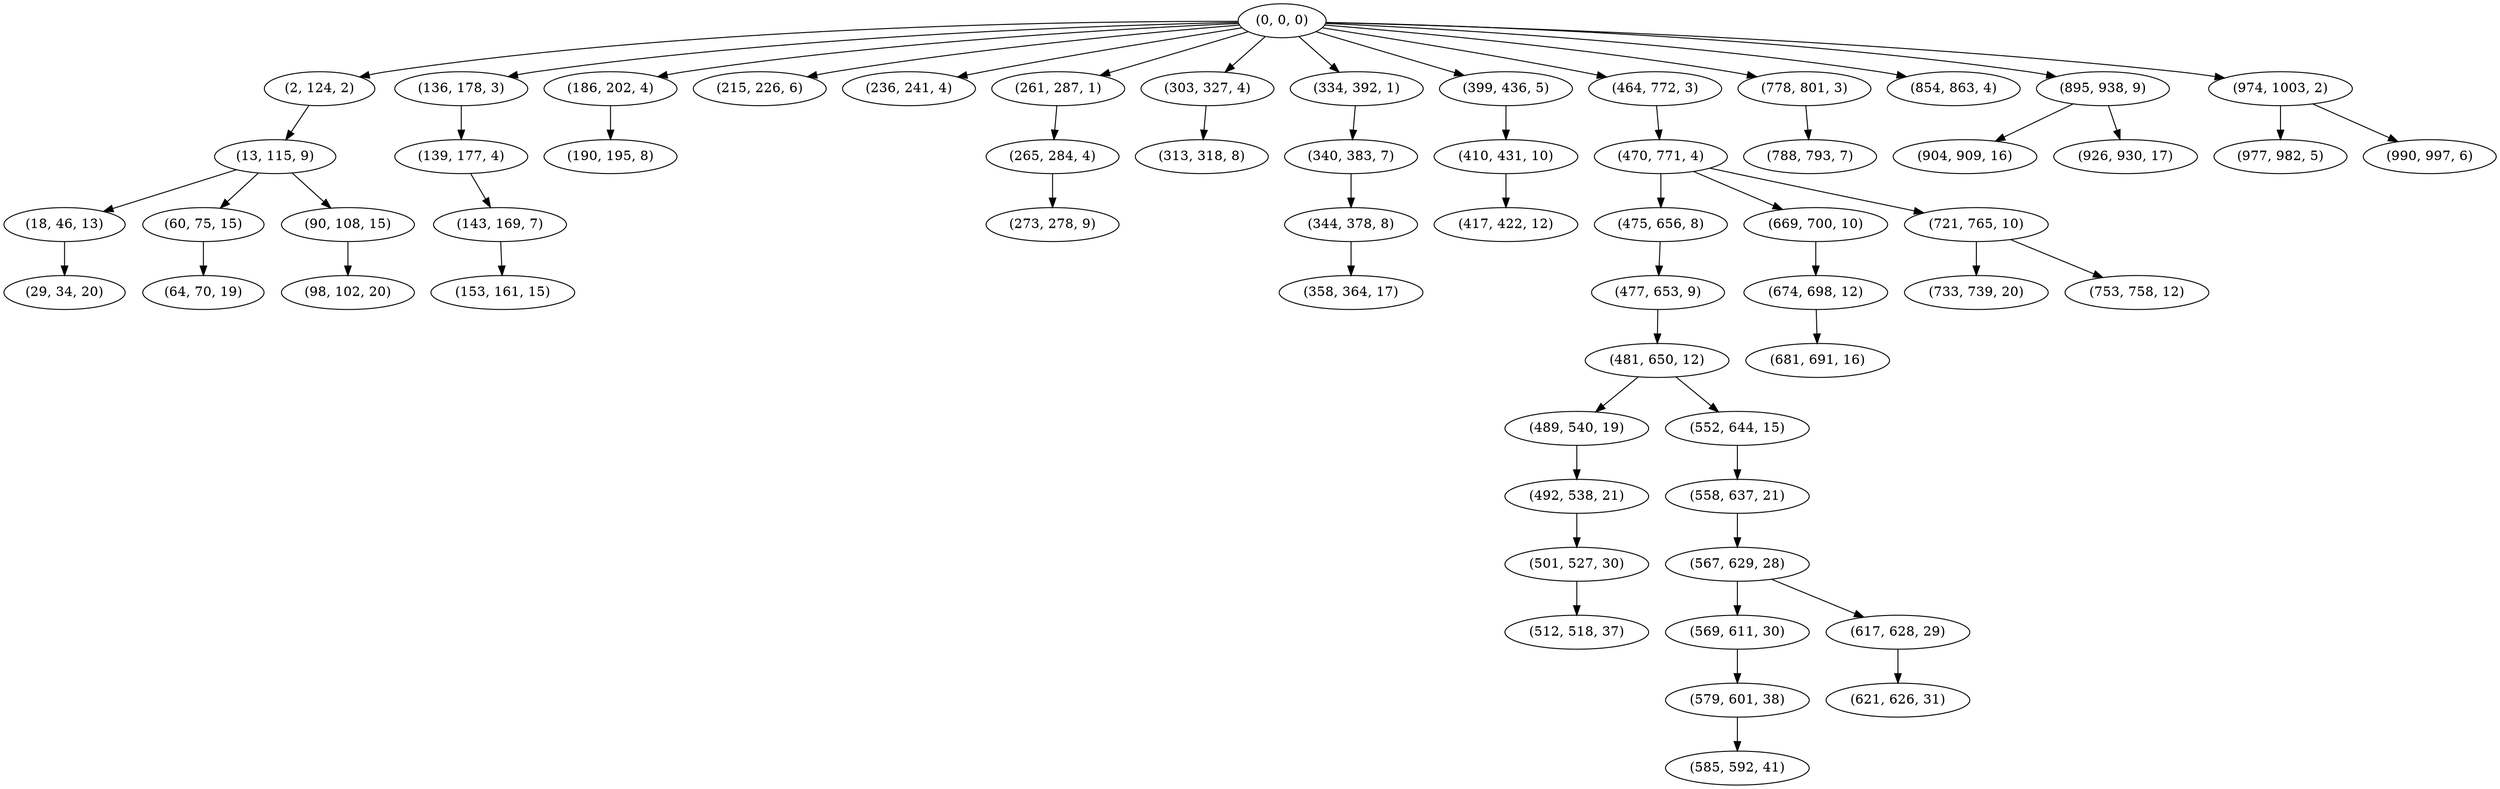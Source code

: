 digraph tree {
    "(0, 0, 0)";
    "(2, 124, 2)";
    "(13, 115, 9)";
    "(18, 46, 13)";
    "(29, 34, 20)";
    "(60, 75, 15)";
    "(64, 70, 19)";
    "(90, 108, 15)";
    "(98, 102, 20)";
    "(136, 178, 3)";
    "(139, 177, 4)";
    "(143, 169, 7)";
    "(153, 161, 15)";
    "(186, 202, 4)";
    "(190, 195, 8)";
    "(215, 226, 6)";
    "(236, 241, 4)";
    "(261, 287, 1)";
    "(265, 284, 4)";
    "(273, 278, 9)";
    "(303, 327, 4)";
    "(313, 318, 8)";
    "(334, 392, 1)";
    "(340, 383, 7)";
    "(344, 378, 8)";
    "(358, 364, 17)";
    "(399, 436, 5)";
    "(410, 431, 10)";
    "(417, 422, 12)";
    "(464, 772, 3)";
    "(470, 771, 4)";
    "(475, 656, 8)";
    "(477, 653, 9)";
    "(481, 650, 12)";
    "(489, 540, 19)";
    "(492, 538, 21)";
    "(501, 527, 30)";
    "(512, 518, 37)";
    "(552, 644, 15)";
    "(558, 637, 21)";
    "(567, 629, 28)";
    "(569, 611, 30)";
    "(579, 601, 38)";
    "(585, 592, 41)";
    "(617, 628, 29)";
    "(621, 626, 31)";
    "(669, 700, 10)";
    "(674, 698, 12)";
    "(681, 691, 16)";
    "(721, 765, 10)";
    "(733, 739, 20)";
    "(753, 758, 12)";
    "(778, 801, 3)";
    "(788, 793, 7)";
    "(854, 863, 4)";
    "(895, 938, 9)";
    "(904, 909, 16)";
    "(926, 930, 17)";
    "(974, 1003, 2)";
    "(977, 982, 5)";
    "(990, 997, 6)";
    "(0, 0, 0)" -> "(2, 124, 2)";
    "(0, 0, 0)" -> "(136, 178, 3)";
    "(0, 0, 0)" -> "(186, 202, 4)";
    "(0, 0, 0)" -> "(215, 226, 6)";
    "(0, 0, 0)" -> "(236, 241, 4)";
    "(0, 0, 0)" -> "(261, 287, 1)";
    "(0, 0, 0)" -> "(303, 327, 4)";
    "(0, 0, 0)" -> "(334, 392, 1)";
    "(0, 0, 0)" -> "(399, 436, 5)";
    "(0, 0, 0)" -> "(464, 772, 3)";
    "(0, 0, 0)" -> "(778, 801, 3)";
    "(0, 0, 0)" -> "(854, 863, 4)";
    "(0, 0, 0)" -> "(895, 938, 9)";
    "(0, 0, 0)" -> "(974, 1003, 2)";
    "(2, 124, 2)" -> "(13, 115, 9)";
    "(13, 115, 9)" -> "(18, 46, 13)";
    "(13, 115, 9)" -> "(60, 75, 15)";
    "(13, 115, 9)" -> "(90, 108, 15)";
    "(18, 46, 13)" -> "(29, 34, 20)";
    "(60, 75, 15)" -> "(64, 70, 19)";
    "(90, 108, 15)" -> "(98, 102, 20)";
    "(136, 178, 3)" -> "(139, 177, 4)";
    "(139, 177, 4)" -> "(143, 169, 7)";
    "(143, 169, 7)" -> "(153, 161, 15)";
    "(186, 202, 4)" -> "(190, 195, 8)";
    "(261, 287, 1)" -> "(265, 284, 4)";
    "(265, 284, 4)" -> "(273, 278, 9)";
    "(303, 327, 4)" -> "(313, 318, 8)";
    "(334, 392, 1)" -> "(340, 383, 7)";
    "(340, 383, 7)" -> "(344, 378, 8)";
    "(344, 378, 8)" -> "(358, 364, 17)";
    "(399, 436, 5)" -> "(410, 431, 10)";
    "(410, 431, 10)" -> "(417, 422, 12)";
    "(464, 772, 3)" -> "(470, 771, 4)";
    "(470, 771, 4)" -> "(475, 656, 8)";
    "(470, 771, 4)" -> "(669, 700, 10)";
    "(470, 771, 4)" -> "(721, 765, 10)";
    "(475, 656, 8)" -> "(477, 653, 9)";
    "(477, 653, 9)" -> "(481, 650, 12)";
    "(481, 650, 12)" -> "(489, 540, 19)";
    "(481, 650, 12)" -> "(552, 644, 15)";
    "(489, 540, 19)" -> "(492, 538, 21)";
    "(492, 538, 21)" -> "(501, 527, 30)";
    "(501, 527, 30)" -> "(512, 518, 37)";
    "(552, 644, 15)" -> "(558, 637, 21)";
    "(558, 637, 21)" -> "(567, 629, 28)";
    "(567, 629, 28)" -> "(569, 611, 30)";
    "(567, 629, 28)" -> "(617, 628, 29)";
    "(569, 611, 30)" -> "(579, 601, 38)";
    "(579, 601, 38)" -> "(585, 592, 41)";
    "(617, 628, 29)" -> "(621, 626, 31)";
    "(669, 700, 10)" -> "(674, 698, 12)";
    "(674, 698, 12)" -> "(681, 691, 16)";
    "(721, 765, 10)" -> "(733, 739, 20)";
    "(721, 765, 10)" -> "(753, 758, 12)";
    "(778, 801, 3)" -> "(788, 793, 7)";
    "(895, 938, 9)" -> "(904, 909, 16)";
    "(895, 938, 9)" -> "(926, 930, 17)";
    "(974, 1003, 2)" -> "(977, 982, 5)";
    "(974, 1003, 2)" -> "(990, 997, 6)";
}
